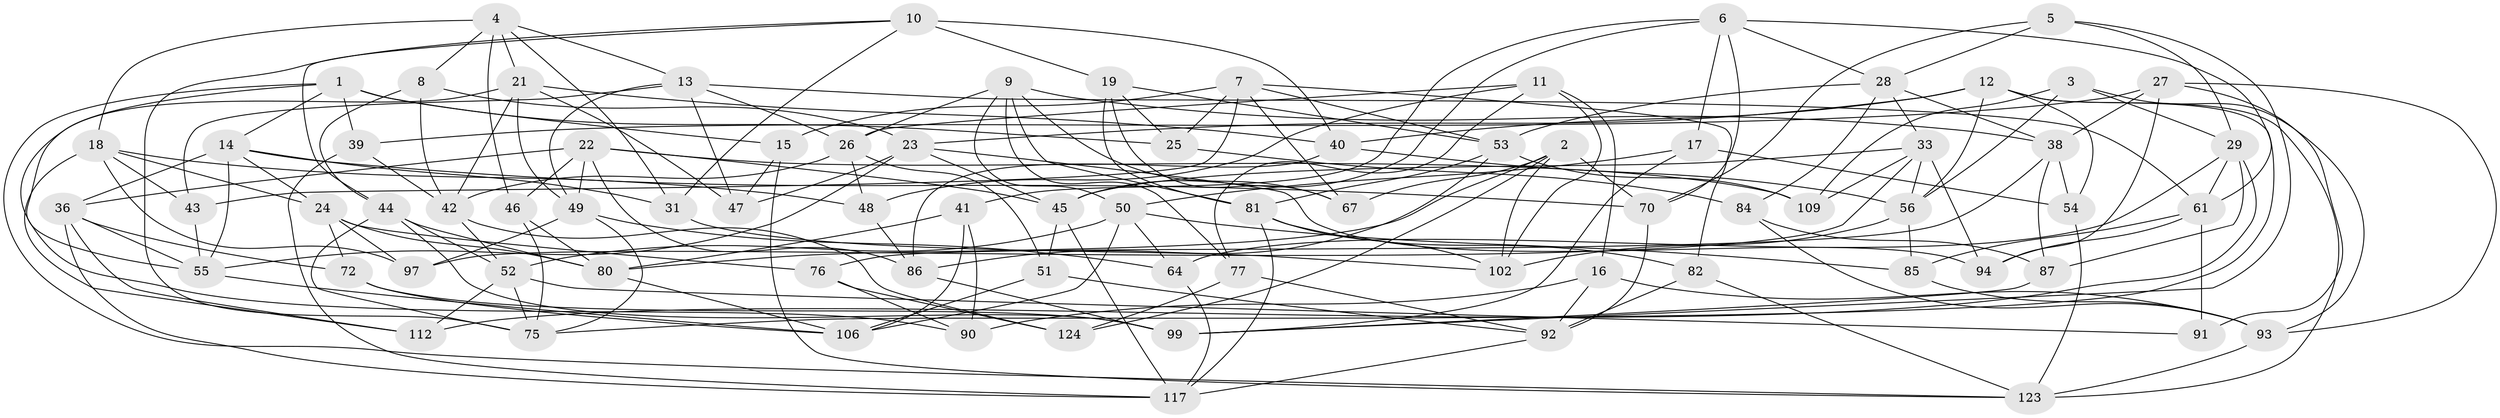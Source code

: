 // Generated by graph-tools (version 1.1) at 2025/52/02/27/25 19:52:29]
// undirected, 79 vertices, 200 edges
graph export_dot {
graph [start="1"]
  node [color=gray90,style=filled];
  1 [super="+30"];
  2 [super="+118"];
  3;
  4 [super="+68"];
  5;
  6 [super="+121"];
  7 [super="+20"];
  8;
  9 [super="+125"];
  10 [super="+89"];
  11 [super="+119"];
  12 [super="+104"];
  13 [super="+58"];
  14 [super="+63"];
  15;
  16;
  17;
  18 [super="+35"];
  19 [super="+110"];
  21 [super="+100"];
  22 [super="+65"];
  23 [super="+60"];
  24 [super="+69"];
  25;
  26 [super="+71"];
  27 [super="+83"];
  28 [super="+32"];
  29 [super="+37"];
  31;
  33 [super="+34"];
  36 [super="+113"];
  38 [super="+62"];
  39;
  40 [super="+73"];
  41;
  42 [super="+114"];
  43;
  44 [super="+66"];
  45 [super="+74"];
  46;
  47;
  48;
  49 [super="+59"];
  50 [super="+115"];
  51;
  52 [super="+57"];
  53 [super="+101"];
  54;
  55 [super="+105"];
  56 [super="+79"];
  61 [super="+88"];
  64;
  67;
  70 [super="+96"];
  72;
  75 [super="+78"];
  76;
  77;
  80 [super="+98"];
  81 [super="+108"];
  82;
  84;
  85;
  86 [super="+111"];
  87;
  90;
  91;
  92 [super="+95"];
  93 [super="+120"];
  94;
  97;
  99 [super="+107"];
  102 [super="+103"];
  106 [super="+116"];
  109;
  112;
  117 [super="+122"];
  123 [super="+126"];
  124;
  1 -- 39;
  1 -- 15;
  1 -- 123;
  1 -- 14;
  1 -- 25;
  1 -- 55;
  2 -- 70 [weight=2];
  2 -- 67;
  2 -- 102;
  2 -- 80;
  2 -- 124;
  3 -- 29;
  3 -- 109;
  3 -- 93;
  3 -- 56;
  4 -- 46;
  4 -- 13;
  4 -- 18;
  4 -- 8;
  4 -- 21;
  4 -- 31;
  5 -- 70;
  5 -- 99;
  5 -- 28;
  5 -- 29;
  6 -- 41;
  6 -- 70;
  6 -- 45;
  6 -- 17;
  6 -- 28;
  6 -- 61;
  7 -- 67;
  7 -- 82;
  7 -- 15;
  7 -- 25;
  7 -- 43;
  7 -- 53;
  8 -- 44;
  8 -- 23;
  8 -- 42;
  9 -- 38;
  9 -- 50;
  9 -- 81;
  9 -- 26;
  9 -- 67;
  9 -- 77;
  10 -- 44;
  10 -- 19 [weight=2];
  10 -- 40;
  10 -- 75;
  10 -- 31;
  11 -- 77;
  11 -- 102 [weight=2];
  11 -- 16;
  11 -- 48;
  11 -- 26;
  12 -- 123;
  12 -- 75;
  12 -- 54;
  12 -- 23;
  12 -- 56;
  12 -- 40;
  13 -- 61;
  13 -- 43;
  13 -- 49;
  13 -- 47;
  13 -- 26;
  14 -- 55;
  14 -- 31;
  14 -- 70;
  14 -- 36;
  14 -- 24;
  15 -- 47;
  15 -- 123;
  16 -- 90;
  16 -- 93;
  16 -- 92;
  17 -- 54;
  17 -- 99;
  17 -- 50;
  18 -- 48;
  18 -- 97;
  18 -- 24;
  18 -- 112;
  18 -- 43;
  19 -- 81;
  19 -- 67;
  19 -- 25;
  19 -- 53;
  21 -- 49;
  21 -- 47;
  21 -- 90;
  21 -- 42;
  21 -- 40;
  22 -- 46;
  22 -- 49;
  22 -- 109;
  22 -- 86;
  22 -- 45;
  22 -- 36;
  23 -- 45;
  23 -- 94;
  23 -- 47;
  23 -- 55;
  24 -- 72;
  24 -- 76;
  24 -- 97;
  24 -- 80;
  25 -- 84;
  26 -- 48;
  26 -- 51;
  26 -- 42;
  27 -- 91 [weight=2];
  27 -- 94;
  27 -- 93;
  27 -- 39;
  27 -- 38;
  28 -- 84;
  28 -- 33;
  28 -- 53;
  28 -- 38;
  29 -- 64;
  29 -- 61;
  29 -- 112;
  29 -- 87;
  31 -- 102;
  33 -- 94;
  33 -- 109;
  33 -- 45;
  33 -- 97;
  33 -- 56;
  36 -- 55;
  36 -- 112;
  36 -- 117;
  36 -- 72;
  38 -- 76;
  38 -- 54;
  38 -- 87;
  39 -- 117;
  39 -- 42;
  40 -- 56;
  40 -- 86 [weight=2];
  41 -- 80;
  41 -- 90;
  41 -- 106;
  42 -- 52;
  42 -- 124;
  43 -- 55;
  44 -- 99;
  44 -- 80;
  44 -- 75;
  44 -- 52;
  45 -- 51;
  45 -- 117;
  46 -- 75;
  46 -- 80;
  48 -- 86;
  49 -- 75;
  49 -- 64;
  49 -- 97;
  50 -- 52;
  50 -- 64;
  50 -- 85;
  50 -- 106;
  51 -- 92;
  51 -- 106;
  52 -- 112;
  52 -- 91;
  52 -- 75;
  53 -- 109;
  53 -- 81;
  53 -- 86;
  54 -- 123;
  55 -- 106;
  56 -- 85;
  56 -- 102;
  61 -- 94;
  61 -- 85;
  61 -- 91;
  64 -- 117;
  70 -- 92;
  72 -- 99;
  72 -- 106;
  76 -- 90;
  76 -- 124;
  77 -- 92;
  77 -- 124;
  80 -- 106;
  81 -- 117;
  81 -- 102;
  81 -- 82;
  82 -- 92;
  82 -- 123;
  84 -- 87;
  84 -- 93;
  85 -- 93;
  86 -- 99;
  87 -- 99;
  92 -- 117;
  93 -- 123;
}
